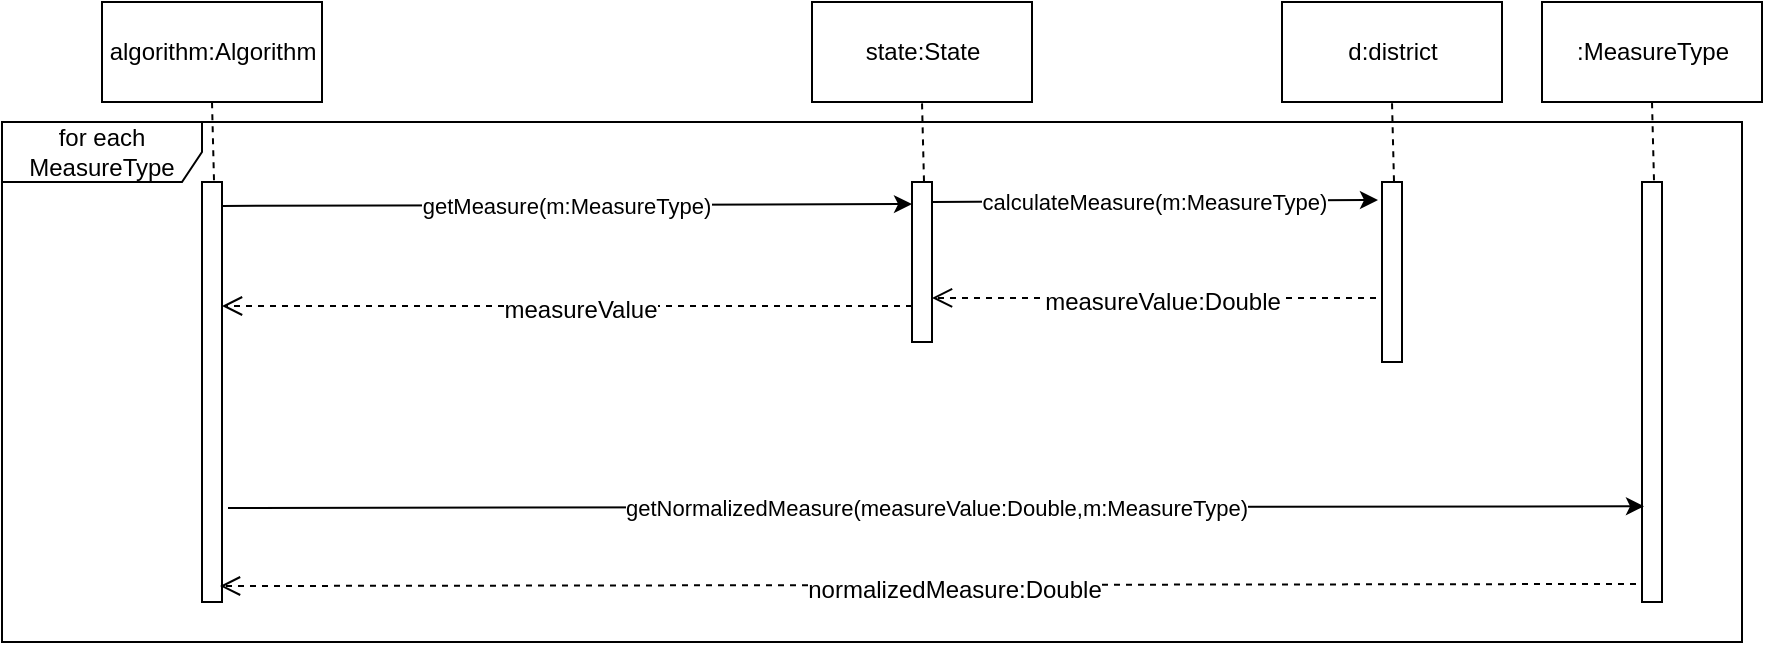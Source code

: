 <mxfile version="10.6.0" type="device"><diagram id="4NWYf2FBrWSy1uTTqRxh" name="Page-1"><mxGraphModel dx="1768" dy="567" grid="1" gridSize="10" guides="1" tooltips="1" connect="1" arrows="1" fold="1" page="1" pageScale="1" pageWidth="850" pageHeight="1100" math="0" shadow="0"><root><mxCell id="0"/><mxCell id="1" parent="0"/><mxCell id="VpPPgGUL1CxS94FfEWJ0-35" value="" style="html=1;points=[];perimeter=orthogonalPerimeter;" parent="1" vertex="1"><mxGeometry x="80" y="110" width="10" height="210" as="geometry"/></mxCell><mxCell id="VpPPgGUL1CxS94FfEWJ0-36" value="algorithm:Algorithm" style="html=1;" parent="1" vertex="1"><mxGeometry x="30" y="20" width="110" height="50" as="geometry"/></mxCell><mxCell id="VpPPgGUL1CxS94FfEWJ0-37" value="" style="endArrow=none;dashed=1;html=1;entryX=0.5;entryY=1;entryDx=0;entryDy=0;exitX=0.6;exitY=-0.004;exitDx=0;exitDy=0;exitPerimeter=0;" parent="1" source="VpPPgGUL1CxS94FfEWJ0-35" target="VpPPgGUL1CxS94FfEWJ0-36" edge="1"><mxGeometry width="50" height="50" relative="1" as="geometry"><mxPoint x="-120" y="280" as="sourcePoint"/><mxPoint x="-70" y="230" as="targetPoint"/></mxGeometry></mxCell><mxCell id="VpPPgGUL1CxS94FfEWJ0-38" value="" style="html=1;points=[];perimeter=orthogonalPerimeter;" parent="1" vertex="1"><mxGeometry x="435" y="110" width="10" height="80" as="geometry"/></mxCell><mxCell id="VpPPgGUL1CxS94FfEWJ0-39" value="state:State" style="html=1;" parent="1" vertex="1"><mxGeometry x="385" y="20" width="110" height="50" as="geometry"/></mxCell><mxCell id="VpPPgGUL1CxS94FfEWJ0-40" value="" style="endArrow=none;dashed=1;html=1;entryX=0.5;entryY=1;entryDx=0;entryDy=0;exitX=0.6;exitY=-0.004;exitDx=0;exitDy=0;exitPerimeter=0;" parent="1" source="VpPPgGUL1CxS94FfEWJ0-38" target="VpPPgGUL1CxS94FfEWJ0-39" edge="1"><mxGeometry width="50" height="50" relative="1" as="geometry"><mxPoint x="235" y="280" as="sourcePoint"/><mxPoint x="285" y="230" as="targetPoint"/></mxGeometry></mxCell><mxCell id="VpPPgGUL1CxS94FfEWJ0-41" value="getMeasure(m:MeasureType)" style="endArrow=classic;html=1;exitX=1;exitY=0.057;exitDx=0;exitDy=0;exitPerimeter=0;entryX=0;entryY=0.138;entryDx=0;entryDy=0;entryPerimeter=0;" parent="1" source="VpPPgGUL1CxS94FfEWJ0-35" target="VpPPgGUL1CxS94FfEWJ0-38" edge="1"><mxGeometry width="50" height="50" relative="1" as="geometry"><mxPoint x="100" y="120" as="sourcePoint"/><mxPoint x="430" y="120" as="targetPoint"/></mxGeometry></mxCell><mxCell id="VpPPgGUL1CxS94FfEWJ0-42" value="" style="html=1;points=[];perimeter=orthogonalPerimeter;" parent="1" vertex="1"><mxGeometry x="670" y="110" width="10" height="90" as="geometry"/></mxCell><mxCell id="VpPPgGUL1CxS94FfEWJ0-43" value="d:district" style="html=1;" parent="1" vertex="1"><mxGeometry x="620" y="20" width="110" height="50" as="geometry"/></mxCell><mxCell id="VpPPgGUL1CxS94FfEWJ0-44" value="" style="endArrow=none;dashed=1;html=1;entryX=0.5;entryY=1;entryDx=0;entryDy=0;exitX=0.6;exitY=-0.004;exitDx=0;exitDy=0;exitPerimeter=0;" parent="1" source="VpPPgGUL1CxS94FfEWJ0-42" target="VpPPgGUL1CxS94FfEWJ0-43" edge="1"><mxGeometry width="50" height="50" relative="1" as="geometry"><mxPoint x="470" y="280" as="sourcePoint"/><mxPoint x="520" y="230" as="targetPoint"/></mxGeometry></mxCell><mxCell id="VpPPgGUL1CxS94FfEWJ0-48" value="" style="html=1;points=[];perimeter=orthogonalPerimeter;" parent="1" vertex="1"><mxGeometry x="800" y="110" width="10" height="210" as="geometry"/></mxCell><mxCell id="VpPPgGUL1CxS94FfEWJ0-49" value=":MeasureType" style="html=1;" parent="1" vertex="1"><mxGeometry x="750" y="20" width="110" height="50" as="geometry"/></mxCell><mxCell id="VpPPgGUL1CxS94FfEWJ0-50" value="" style="endArrow=none;dashed=1;html=1;entryX=0.5;entryY=1;entryDx=0;entryDy=0;exitX=0.6;exitY=-0.004;exitDx=0;exitDy=0;exitPerimeter=0;" parent="1" source="VpPPgGUL1CxS94FfEWJ0-48" target="VpPPgGUL1CxS94FfEWJ0-49" edge="1"><mxGeometry width="50" height="50" relative="1" as="geometry"><mxPoint x="600" y="280" as="sourcePoint"/><mxPoint x="650" y="230" as="targetPoint"/></mxGeometry></mxCell><mxCell id="VpPPgGUL1CxS94FfEWJ0-51" value="calculateMeasure(m:MeasureType)" style="endArrow=classic;html=1;exitX=1.1;exitY=0.017;exitDx=0;exitDy=0;exitPerimeter=0;entryX=-0.2;entryY=0.1;entryDx=0;entryDy=0;entryPerimeter=0;" parent="1" target="VpPPgGUL1CxS94FfEWJ0-42" edge="1"><mxGeometry width="50" height="50" relative="1" as="geometry"><mxPoint x="445" y="120" as="sourcePoint"/><mxPoint x="650" y="119" as="targetPoint"/></mxGeometry></mxCell><mxCell id="VpPPgGUL1CxS94FfEWJ0-52" value="getNormalizedMeasure(measureValue:Double,m:MeasureType)" style="endArrow=classic;html=1;entryX=0.1;entryY=0.772;entryDx=0;entryDy=0;entryPerimeter=0;exitX=1.3;exitY=0.776;exitDx=0;exitDy=0;exitPerimeter=0;" parent="1" source="VpPPgGUL1CxS94FfEWJ0-35" target="VpPPgGUL1CxS94FfEWJ0-48" edge="1"><mxGeometry width="50" height="50" relative="1" as="geometry"><mxPoint x="444" y="249" as="sourcePoint"/><mxPoint x="649" y="240" as="targetPoint"/></mxGeometry></mxCell><mxCell id="VpPPgGUL1CxS94FfEWJ0-56" value="" style="html=1;verticalAlign=bottom;endArrow=open;dashed=1;endSize=8;exitX=-0.3;exitY=0.644;exitDx=0;exitDy=0;exitPerimeter=0;" parent="1" source="VpPPgGUL1CxS94FfEWJ0-42" target="VpPPgGUL1CxS94FfEWJ0-38" edge="1"><mxGeometry relative="1" as="geometry"><mxPoint x="610" y="170" as="sourcePoint"/><mxPoint x="444" y="170" as="targetPoint"/></mxGeometry></mxCell><mxCell id="VpPPgGUL1CxS94FfEWJ0-71" value="measureValue:Double" style="text;html=1;resizable=0;points=[];align=center;verticalAlign=middle;labelBackgroundColor=#ffffff;" parent="VpPPgGUL1CxS94FfEWJ0-56" vertex="1" connectable="0"><mxGeometry x="-0.036" y="2" relative="1" as="geometry"><mxPoint as="offset"/></mxGeometry></mxCell><mxCell id="VpPPgGUL1CxS94FfEWJ0-72" value="" style="html=1;verticalAlign=bottom;endArrow=open;dashed=1;endSize=8;exitX=0;exitY=0.775;exitDx=0;exitDy=0;exitPerimeter=0;" parent="1" source="VpPPgGUL1CxS94FfEWJ0-38" target="VpPPgGUL1CxS94FfEWJ0-35" edge="1"><mxGeometry relative="1" as="geometry"><mxPoint x="430" y="171" as="sourcePoint"/><mxPoint x="203" y="170" as="targetPoint"/></mxGeometry></mxCell><mxCell id="VpPPgGUL1CxS94FfEWJ0-73" value="measureValue" style="text;html=1;resizable=0;points=[];align=center;verticalAlign=middle;labelBackgroundColor=#ffffff;" parent="VpPPgGUL1CxS94FfEWJ0-72" vertex="1" connectable="0"><mxGeometry x="-0.036" y="2" relative="1" as="geometry"><mxPoint as="offset"/></mxGeometry></mxCell><mxCell id="VpPPgGUL1CxS94FfEWJ0-74" value="" style="html=1;verticalAlign=bottom;endArrow=open;dashed=1;endSize=8;exitX=-0.3;exitY=0.957;exitDx=0;exitDy=0;exitPerimeter=0;entryX=0.9;entryY=0.962;entryDx=0;entryDy=0;entryPerimeter=0;" parent="1" source="VpPPgGUL1CxS94FfEWJ0-48" target="VpPPgGUL1CxS94FfEWJ0-35" edge="1"><mxGeometry relative="1" as="geometry"><mxPoint x="642" y="310" as="sourcePoint"/><mxPoint x="420" y="310" as="targetPoint"/></mxGeometry></mxCell><mxCell id="VpPPgGUL1CxS94FfEWJ0-75" value="normalizedMeasure:Double" style="text;html=1;resizable=0;points=[];align=center;verticalAlign=middle;labelBackgroundColor=#ffffff;" parent="VpPPgGUL1CxS94FfEWJ0-74" vertex="1" connectable="0"><mxGeometry x="-0.036" y="2" relative="1" as="geometry"><mxPoint as="offset"/></mxGeometry></mxCell><mxCell id="DiJXfCTDr8RqaiTUPH0B-6" value="for each MeasureType" style="shape=umlFrame;whiteSpace=wrap;html=1;width=100;height=30;" vertex="1" parent="1"><mxGeometry x="-20" y="80" width="870" height="260" as="geometry"/></mxCell></root></mxGraphModel></diagram></mxfile>